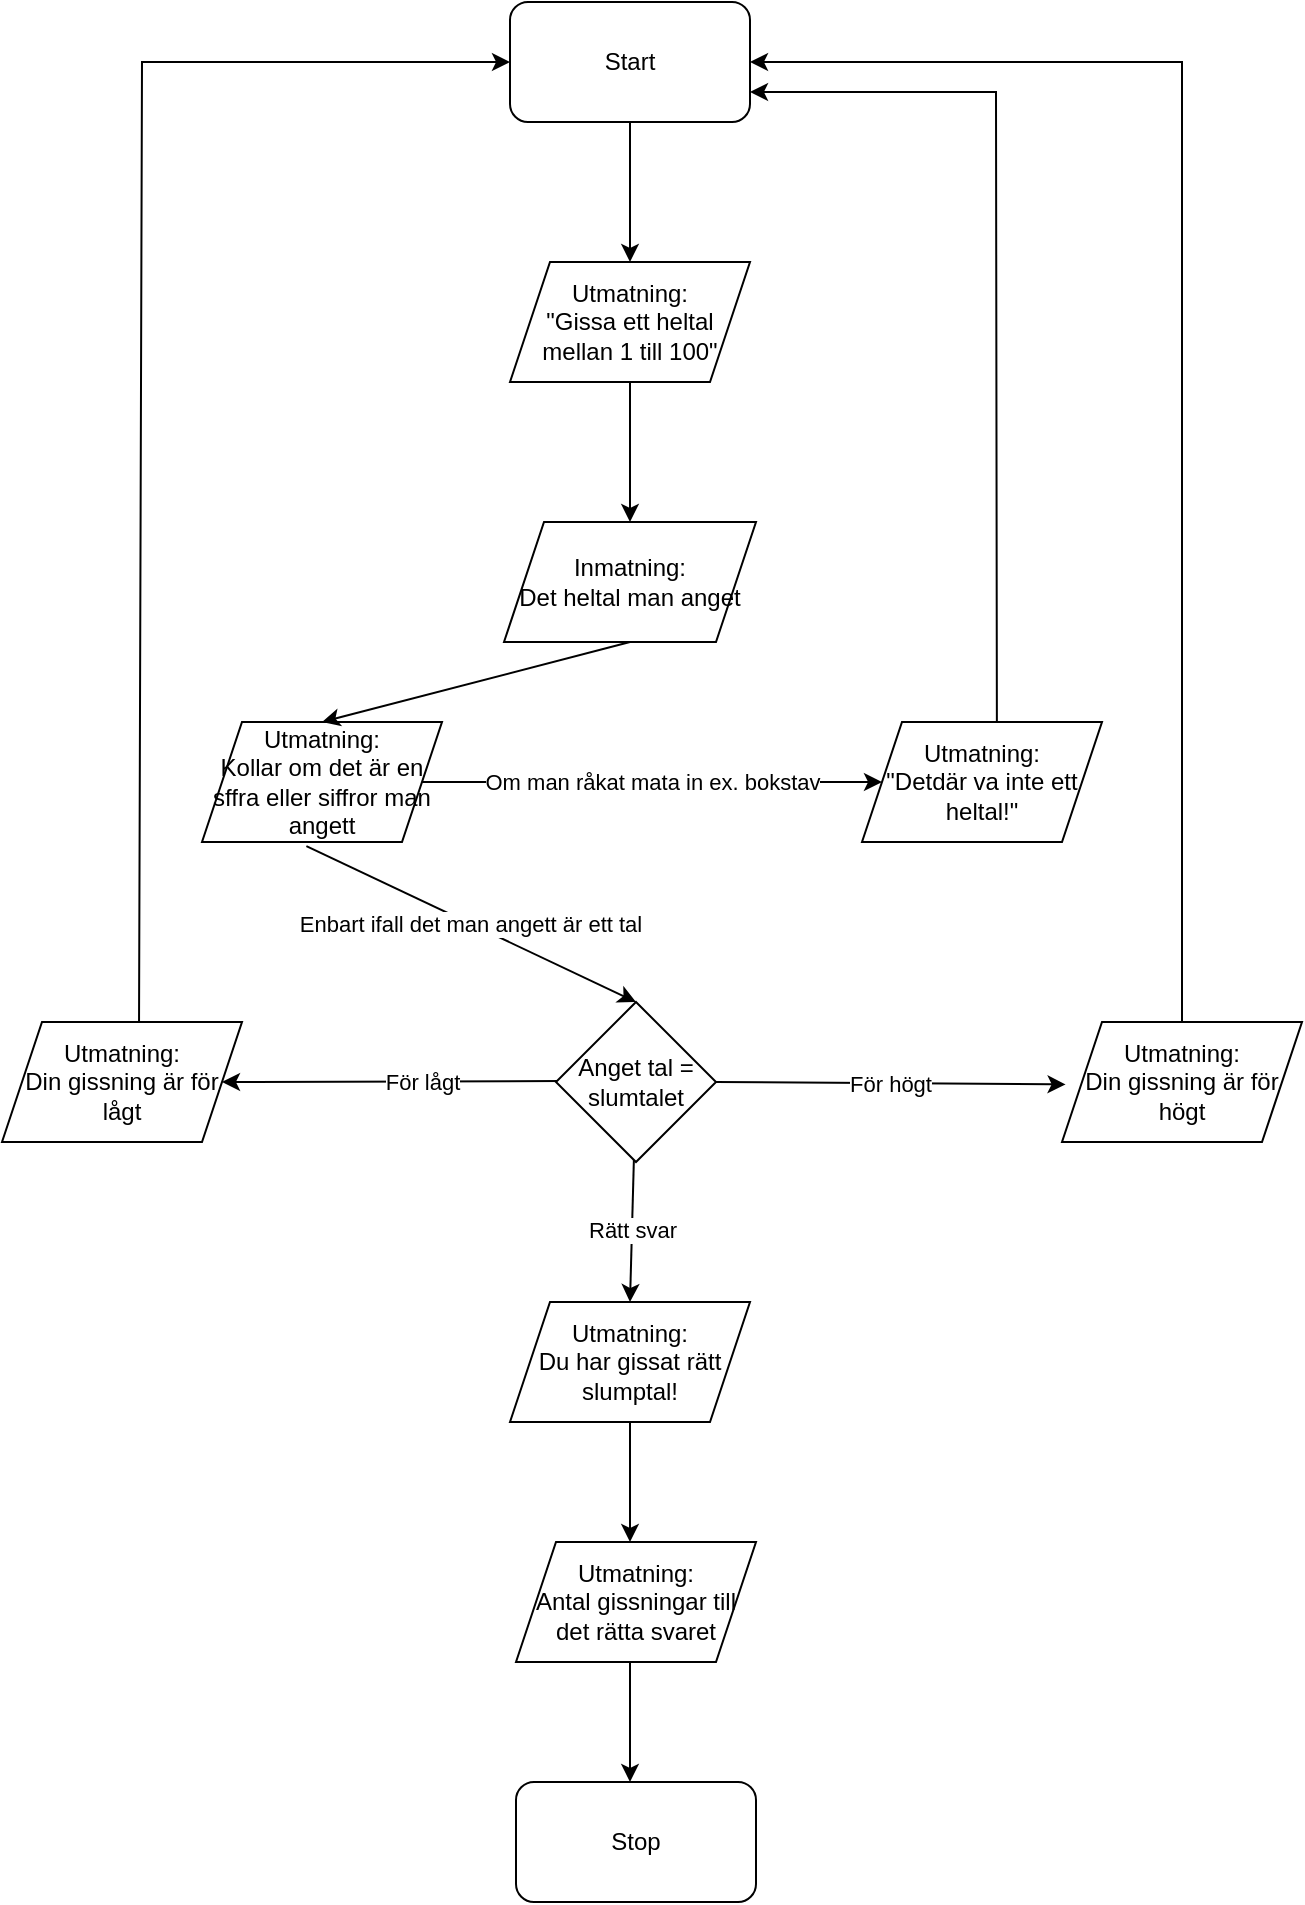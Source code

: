 <mxfile version="15.5.4" type="github">
  <diagram id="a-QY4CpiI-KiuPJ1DJZA" name="Page-1">
    <mxGraphModel dx="1019" dy="527" grid="1" gridSize="10" guides="1" tooltips="1" connect="1" arrows="1" fold="1" page="1" pageScale="1" pageWidth="827" pageHeight="1169" math="0" shadow="0">
      <root>
        <mxCell id="0" />
        <mxCell id="1" parent="0" />
        <mxCell id="tojmHjtVUvZlWgiBfPvz-1" value="Start" style="rounded=1;whiteSpace=wrap;html=1;" parent="1" vertex="1">
          <mxGeometry x="354" y="40" width="120" height="60" as="geometry" />
        </mxCell>
        <mxCell id="tojmHjtVUvZlWgiBfPvz-4" value="Utmatning:&lt;br&gt;&quot;Gissa ett heltal mellan 1 till 100&quot;" style="shape=parallelogram;perimeter=parallelogramPerimeter;whiteSpace=wrap;html=1;fixedSize=1;" parent="1" vertex="1">
          <mxGeometry x="354" y="170" width="120" height="60" as="geometry" />
        </mxCell>
        <mxCell id="tojmHjtVUvZlWgiBfPvz-5" value="Inmatning:&lt;br&gt;Det heltal man anget" style="shape=parallelogram;perimeter=parallelogramPerimeter;whiteSpace=wrap;html=1;fixedSize=1;" parent="1" vertex="1">
          <mxGeometry x="351" y="300" width="126" height="60" as="geometry" />
        </mxCell>
        <mxCell id="tojmHjtVUvZlWgiBfPvz-12" value="" style="endArrow=classic;html=1;rounded=0;entryX=1;entryY=0.5;entryDx=0;entryDy=0;" parent="1" edge="1" target="tojmHjtVUvZlWgiBfPvz-16">
          <mxGeometry relative="1" as="geometry">
            <mxPoint x="380" y="579.5" as="sourcePoint" />
            <mxPoint x="280" y="579.5" as="targetPoint" />
          </mxGeometry>
        </mxCell>
        <mxCell id="p5xkQYXNCrFrngorLj2G-3" value="För lågt" style="edgeLabel;html=1;align=center;verticalAlign=middle;resizable=0;points=[];" parent="tojmHjtVUvZlWgiBfPvz-12" vertex="1" connectable="0">
          <mxGeometry x="-0.171" relative="1" as="geometry">
            <mxPoint as="offset" />
          </mxGeometry>
        </mxCell>
        <mxCell id="tojmHjtVUvZlWgiBfPvz-15" value="Utmatning:&lt;br&gt;Din gissning är för högt" style="shape=parallelogram;perimeter=parallelogramPerimeter;whiteSpace=wrap;html=1;fixedSize=1;" parent="1" vertex="1">
          <mxGeometry x="630" y="550" width="120" height="60" as="geometry" />
        </mxCell>
        <mxCell id="tojmHjtVUvZlWgiBfPvz-16" value="Utmatning:&lt;br&gt;Din gissning är för lågt" style="shape=parallelogram;perimeter=parallelogramPerimeter;whiteSpace=wrap;html=1;fixedSize=1;" parent="1" vertex="1">
          <mxGeometry x="100" y="550" width="120" height="60" as="geometry" />
        </mxCell>
        <mxCell id="tojmHjtVUvZlWgiBfPvz-17" value="Stop" style="rounded=1;whiteSpace=wrap;html=1;" parent="1" vertex="1">
          <mxGeometry x="357" y="930" width="120" height="60" as="geometry" />
        </mxCell>
        <mxCell id="tojmHjtVUvZlWgiBfPvz-25" value="Utmatning:&lt;br&gt;Du har gissat rätt slumptal!" style="shape=parallelogram;perimeter=parallelogramPerimeter;whiteSpace=wrap;html=1;fixedSize=1;" parent="1" vertex="1">
          <mxGeometry x="354" y="690" width="120" height="60" as="geometry" />
        </mxCell>
        <mxCell id="tojmHjtVUvZlWgiBfPvz-26" value="Rätt svar" style="endArrow=classic;html=1;rounded=0;entryX=0.5;entryY=0;entryDx=0;entryDy=0;startArrow=none;" parent="1" target="tojmHjtVUvZlWgiBfPvz-25" edge="1" source="tojmHjtVUvZlWgiBfPvz-7">
          <mxGeometry width="50" height="50" relative="1" as="geometry">
            <mxPoint x="413" y="480" as="sourcePoint" />
            <mxPoint x="413" y="520" as="targetPoint" />
          </mxGeometry>
        </mxCell>
        <mxCell id="p5xkQYXNCrFrngorLj2G-2" value="För högt" style="endArrow=classic;html=1;rounded=0;exitX=1;exitY=0.5;exitDx=0;exitDy=0;entryX=0.015;entryY=0.52;entryDx=0;entryDy=0;entryPerimeter=0;" parent="1" source="tojmHjtVUvZlWgiBfPvz-7" edge="1" target="tojmHjtVUvZlWgiBfPvz-15">
          <mxGeometry width="50" height="50" relative="1" as="geometry">
            <mxPoint x="474" y="450" as="sourcePoint" />
            <mxPoint x="550" y="440" as="targetPoint" />
            <Array as="points" />
          </mxGeometry>
        </mxCell>
        <mxCell id="p5xkQYXNCrFrngorLj2G-6" value="" style="endArrow=classic;html=1;rounded=0;entryX=0;entryY=0.5;entryDx=0;entryDy=0;exitX=0.571;exitY=0.007;exitDx=0;exitDy=0;exitPerimeter=0;" parent="1" target="tojmHjtVUvZlWgiBfPvz-1" edge="1" source="tojmHjtVUvZlWgiBfPvz-16">
          <mxGeometry width="50" height="50" relative="1" as="geometry">
            <mxPoint x="230" y="410" as="sourcePoint" />
            <mxPoint x="230" y="70" as="targetPoint" />
            <Array as="points">
              <mxPoint x="170" y="70" />
            </Array>
          </mxGeometry>
        </mxCell>
        <mxCell id="p5xkQYXNCrFrngorLj2G-7" value="" style="endArrow=classic;html=1;rounded=0;entryX=1;entryY=0.5;entryDx=0;entryDy=0;exitX=0.5;exitY=0;exitDx=0;exitDy=0;" parent="1" target="tojmHjtVUvZlWgiBfPvz-1" edge="1" source="tojmHjtVUvZlWgiBfPvz-15">
          <mxGeometry width="50" height="50" relative="1" as="geometry">
            <mxPoint x="609.5" y="410" as="sourcePoint" />
            <mxPoint x="610" y="70" as="targetPoint" />
            <Array as="points">
              <mxPoint x="690" y="70" />
            </Array>
          </mxGeometry>
        </mxCell>
        <mxCell id="qYylz1pGi136feYYbqq2-1" value="Utmatning:&lt;br&gt;Antal gissningar till det rätta svaret" style="shape=parallelogram;perimeter=parallelogramPerimeter;whiteSpace=wrap;html=1;fixedSize=1;" parent="1" vertex="1">
          <mxGeometry x="357" y="810" width="120" height="60" as="geometry" />
        </mxCell>
        <mxCell id="qYylz1pGi136feYYbqq2-2" value="" style="endArrow=classic;html=1;rounded=0;" parent="1" edge="1">
          <mxGeometry width="50" height="50" relative="1" as="geometry">
            <mxPoint x="414" y="750" as="sourcePoint" />
            <mxPoint x="414" y="810" as="targetPoint" />
          </mxGeometry>
        </mxCell>
        <mxCell id="qYylz1pGi136feYYbqq2-4" value="" style="endArrow=classic;html=1;rounded=0;" parent="1" edge="1">
          <mxGeometry width="50" height="50" relative="1" as="geometry">
            <mxPoint x="414" y="870" as="sourcePoint" />
            <mxPoint x="414" y="930" as="targetPoint" />
            <Array as="points">
              <mxPoint x="414" y="930" />
            </Array>
          </mxGeometry>
        </mxCell>
        <mxCell id="tojmHjtVUvZlWgiBfPvz-7" value="Anget tal = slumtalet" style="rhombus;whiteSpace=wrap;html=1;" parent="1" vertex="1">
          <mxGeometry x="377" y="540" width="80" height="80" as="geometry" />
        </mxCell>
        <mxCell id="HWDmYWzei-tP3yJwvJTT-2" value="Utmatning:&lt;br&gt;Kollar om det är en sffra eller siffror man angett" style="shape=parallelogram;perimeter=parallelogramPerimeter;whiteSpace=wrap;html=1;fixedSize=1;" vertex="1" parent="1">
          <mxGeometry x="200" y="400" width="120" height="60" as="geometry" />
        </mxCell>
        <mxCell id="HWDmYWzei-tP3yJwvJTT-4" value="" style="endArrow=classic;html=1;rounded=0;exitX=0.5;exitY=1;exitDx=0;exitDy=0;entryX=0.5;entryY=0;entryDx=0;entryDy=0;" edge="1" parent="1" source="tojmHjtVUvZlWgiBfPvz-1" target="tojmHjtVUvZlWgiBfPvz-4">
          <mxGeometry width="50" height="50" relative="1" as="geometry">
            <mxPoint x="390" y="150" as="sourcePoint" />
            <mxPoint x="460" y="150" as="targetPoint" />
          </mxGeometry>
        </mxCell>
        <mxCell id="HWDmYWzei-tP3yJwvJTT-5" value="" style="endArrow=classic;html=1;rounded=0;entryX=0.5;entryY=0;entryDx=0;entryDy=0;exitX=0.5;exitY=1;exitDx=0;exitDy=0;" edge="1" parent="1" source="tojmHjtVUvZlWgiBfPvz-4" target="tojmHjtVUvZlWgiBfPvz-5">
          <mxGeometry width="50" height="50" relative="1" as="geometry">
            <mxPoint x="280" y="290" as="sourcePoint" />
            <mxPoint x="330" y="240" as="targetPoint" />
          </mxGeometry>
        </mxCell>
        <mxCell id="HWDmYWzei-tP3yJwvJTT-6" value="" style="endArrow=classic;html=1;rounded=0;entryX=0.5;entryY=0;entryDx=0;entryDy=0;exitX=0.5;exitY=1;exitDx=0;exitDy=0;" edge="1" parent="1" source="tojmHjtVUvZlWgiBfPvz-5" target="HWDmYWzei-tP3yJwvJTT-2">
          <mxGeometry width="50" height="50" relative="1" as="geometry">
            <mxPoint x="260" y="440" as="sourcePoint" />
            <mxPoint x="310" y="390" as="targetPoint" />
          </mxGeometry>
        </mxCell>
        <mxCell id="HWDmYWzei-tP3yJwvJTT-7" value="Enbart ifall det man angett är ett tal" style="endArrow=classic;html=1;rounded=0;entryX=0.5;entryY=0;entryDx=0;entryDy=0;exitX=0.435;exitY=1.035;exitDx=0;exitDy=0;exitPerimeter=0;" edge="1" parent="1" source="HWDmYWzei-tP3yJwvJTT-2" target="tojmHjtVUvZlWgiBfPvz-7">
          <mxGeometry width="50" height="50" relative="1" as="geometry">
            <mxPoint x="417" y="480" as="sourcePoint" />
            <mxPoint x="350" y="490" as="targetPoint" />
          </mxGeometry>
        </mxCell>
        <mxCell id="HWDmYWzei-tP3yJwvJTT-11" value="Utmatning:&lt;br&gt;&quot;Detdär va inte ett heltal!&quot;" style="shape=parallelogram;perimeter=parallelogramPerimeter;whiteSpace=wrap;html=1;fixedSize=1;align=center;" vertex="1" parent="1">
          <mxGeometry x="530" y="400" width="120" height="60" as="geometry" />
        </mxCell>
        <mxCell id="HWDmYWzei-tP3yJwvJTT-13" value="Om man råkat mata in ex. bokstav" style="endArrow=classic;html=1;rounded=0;exitX=1;exitY=0.5;exitDx=0;exitDy=0;entryX=0;entryY=0.5;entryDx=0;entryDy=0;" edge="1" parent="1" source="HWDmYWzei-tP3yJwvJTT-2" target="HWDmYWzei-tP3yJwvJTT-11">
          <mxGeometry width="50" height="50" relative="1" as="geometry">
            <mxPoint x="410" y="470" as="sourcePoint" />
            <mxPoint x="460" y="420" as="targetPoint" />
          </mxGeometry>
        </mxCell>
        <mxCell id="HWDmYWzei-tP3yJwvJTT-14" value="" style="endArrow=classic;html=1;rounded=0;exitX=0.562;exitY=-0.003;exitDx=0;exitDy=0;exitPerimeter=0;entryX=1;entryY=0.75;entryDx=0;entryDy=0;" edge="1" parent="1" source="HWDmYWzei-tP3yJwvJTT-11" target="tojmHjtVUvZlWgiBfPvz-1">
          <mxGeometry width="50" height="50" relative="1" as="geometry">
            <mxPoint x="520" y="390" as="sourcePoint" />
            <mxPoint x="537" y="90" as="targetPoint" />
            <Array as="points">
              <mxPoint x="597" y="85" />
            </Array>
          </mxGeometry>
        </mxCell>
      </root>
    </mxGraphModel>
  </diagram>
</mxfile>
